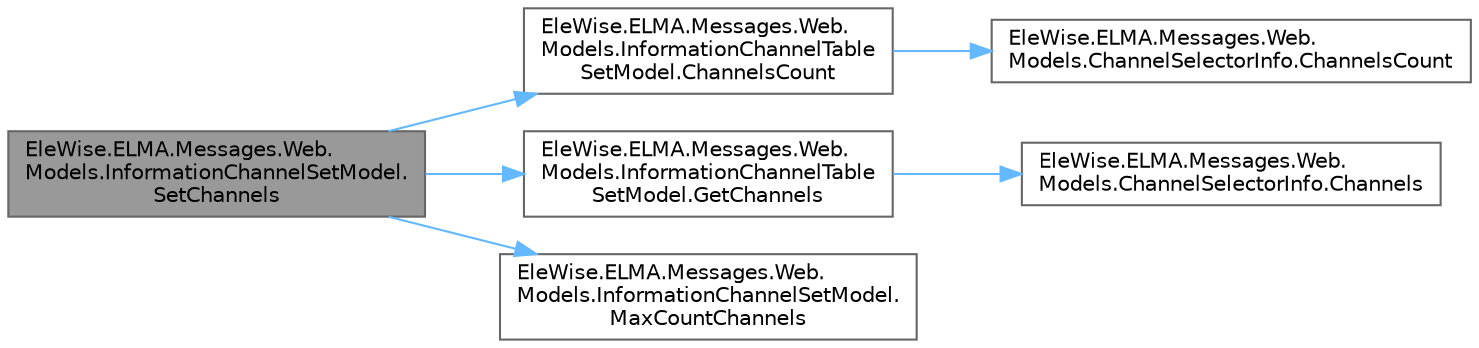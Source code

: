 digraph "EleWise.ELMA.Messages.Web.Models.InformationChannelSetModel.SetChannels"
{
 // LATEX_PDF_SIZE
  bgcolor="transparent";
  edge [fontname=Helvetica,fontsize=10,labelfontname=Helvetica,labelfontsize=10];
  node [fontname=Helvetica,fontsize=10,shape=box,height=0.2,width=0.4];
  rankdir="LR";
  Node1 [id="Node000001",label="EleWise.ELMA.Messages.Web.\lModels.InformationChannelSetModel.\lSetChannels",height=0.2,width=0.4,color="gray40", fillcolor="grey60", style="filled", fontcolor="black",tooltip="Инициализация каналов."];
  Node1 -> Node2 [id="edge1_Node000001_Node000002",color="steelblue1",style="solid",tooltip=" "];
  Node2 [id="Node000002",label="EleWise.ELMA.Messages.Web.\lModels.InformationChannelTable\lSetModel.ChannelsCount",height=0.2,width=0.4,color="grey40", fillcolor="white", style="filled",URL="$class_ele_wise_1_1_e_l_m_a_1_1_messages_1_1_web_1_1_models_1_1_information_channel_table_set_model.html#ac8cdd77e60c10ccb7916cbe848f6dba5",tooltip="Возвращает количество каналов в соответствии с типом TypeChannels."];
  Node2 -> Node3 [id="edge2_Node000002_Node000003",color="steelblue1",style="solid",tooltip=" "];
  Node3 [id="Node000003",label="EleWise.ELMA.Messages.Web.\lModels.ChannelSelectorInfo.ChannelsCount",height=0.2,width=0.4,color="grey40", fillcolor="white", style="filled",URL="$class_ele_wise_1_1_e_l_m_a_1_1_messages_1_1_web_1_1_models_1_1_channel_selector_info.html#aad53536ae905d560e96d51efd4ab725e",tooltip=" "];
  Node1 -> Node4 [id="edge3_Node000001_Node000004",color="steelblue1",style="solid",tooltip=" "];
  Node4 [id="Node000004",label="EleWise.ELMA.Messages.Web.\lModels.InformationChannelTable\lSetModel.GetChannels",height=0.2,width=0.4,color="grey40", fillcolor="white", style="filled",URL="$class_ele_wise_1_1_e_l_m_a_1_1_messages_1_1_web_1_1_models_1_1_information_channel_table_set_model.html#af3486f00b4392f6b6e31136a39ede75b",tooltip="Возвращает все каналы в соответствии с типом TypeChannels и соответственно списку ids."];
  Node4 -> Node5 [id="edge4_Node000004_Node000005",color="steelblue1",style="solid",tooltip=" "];
  Node5 [id="Node000005",label="EleWise.ELMA.Messages.Web.\lModels.ChannelSelectorInfo.Channels",height=0.2,width=0.4,color="grey40", fillcolor="white", style="filled",URL="$class_ele_wise_1_1_e_l_m_a_1_1_messages_1_1_web_1_1_models_1_1_channel_selector_info.html#a5c1b1f9f237ee51375aa428ef36053bf",tooltip=" "];
  Node1 -> Node6 [id="edge5_Node000001_Node000006",color="steelblue1",style="solid",tooltip=" "];
  Node6 [id="Node000006",label="EleWise.ELMA.Messages.Web.\lModels.InformationChannelSetModel.\lMaxCountChannels",height=0.2,width=0.4,color="grey40", fillcolor="white", style="filled",URL="$class_ele_wise_1_1_e_l_m_a_1_1_messages_1_1_web_1_1_models_1_1_information_channel_set_model.html#a6015ad74db6cfceda7c8153cf921d0dc",tooltip="Максимальное количество отображаемых каналов в контроле выбора каналов."];
}
